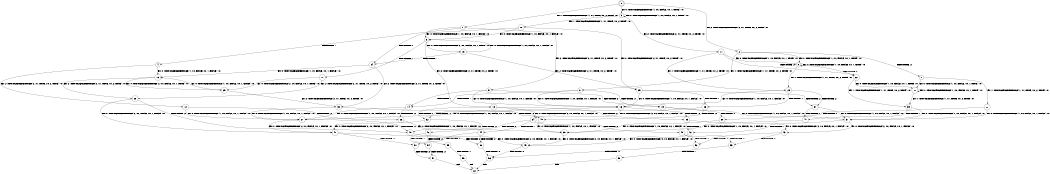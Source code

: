 digraph BCG {
size = "7, 10.5";
center = TRUE;
node [shape = circle];
0 [peripheries = 2];
0 -> 1 [label = "EX !1 !ATOMIC_EXCH_BRANCH (1, +1, TRUE, +0, 2, TRUE) !:0:"];
0 -> 2 [label = "EX !2 !ATOMIC_EXCH_BRANCH (2, +1, TRUE, +0, 2, TRUE) !:0:"];
0 -> 3 [label = "EX !0 !ATOMIC_EXCH_BRANCH (1, +0, FALSE, +0, 1, TRUE) !:0:"];
1 -> 4 [label = "TERMINATE !1"];
1 -> 5 [label = "EX !2 !ATOMIC_EXCH_BRANCH (2, +1, TRUE, +0, 2, TRUE) !:0:"];
1 -> 6 [label = "EX !0 !ATOMIC_EXCH_BRANCH (1, +0, FALSE, +0, 1, FALSE) !:0:"];
2 -> 7 [label = "TERMINATE !2"];
2 -> 8 [label = "EX !1 !ATOMIC_EXCH_BRANCH (1, +1, TRUE, +0, 2, TRUE) !:0:"];
2 -> 9 [label = "EX !0 !ATOMIC_EXCH_BRANCH (1, +0, FALSE, +0, 1, TRUE) !:0:"];
3 -> 10 [label = "EX !1 !ATOMIC_EXCH_BRANCH (1, +1, TRUE, +0, 2, TRUE) !:0:"];
3 -> 11 [label = "EX !2 !ATOMIC_EXCH_BRANCH (2, +1, TRUE, +0, 2, TRUE) !:0:"];
3 -> 3 [label = "EX !0 !ATOMIC_EXCH_BRANCH (1, +0, FALSE, +0, 1, TRUE) !:0:"];
4 -> 12 [label = "EX !2 !ATOMIC_EXCH_BRANCH (2, +1, TRUE, +0, 2, TRUE) !:0:"];
4 -> 13 [label = "EX !0 !ATOMIC_EXCH_BRANCH (1, +0, FALSE, +0, 1, FALSE) !:0:"];
5 -> 14 [label = "TERMINATE !1"];
5 -> 15 [label = "TERMINATE !2"];
5 -> 16 [label = "EX !0 !ATOMIC_EXCH_BRANCH (1, +0, FALSE, +0, 1, FALSE) !:0:"];
6 -> 17 [label = "TERMINATE !1"];
6 -> 18 [label = "EX !2 !ATOMIC_EXCH_BRANCH (2, +1, TRUE, +0, 2, TRUE) !:0:"];
6 -> 19 [label = "EX !0 !ATOMIC_EXCH_BRANCH (2, +0, FALSE, +0, 1, TRUE) !:0:"];
7 -> 20 [label = "EX !1 !ATOMIC_EXCH_BRANCH (1, +1, TRUE, +0, 2, TRUE) !:0:"];
7 -> 21 [label = "EX !0 !ATOMIC_EXCH_BRANCH (1, +0, FALSE, +0, 1, TRUE) !:0:"];
8 -> 14 [label = "TERMINATE !1"];
8 -> 15 [label = "TERMINATE !2"];
8 -> 16 [label = "EX !0 !ATOMIC_EXCH_BRANCH (1, +0, FALSE, +0, 1, FALSE) !:0:"];
9 -> 22 [label = "TERMINATE !2"];
9 -> 23 [label = "EX !1 !ATOMIC_EXCH_BRANCH (1, +1, TRUE, +0, 2, TRUE) !:0:"];
9 -> 9 [label = "EX !0 !ATOMIC_EXCH_BRANCH (1, +0, FALSE, +0, 1, TRUE) !:0:"];
10 -> 24 [label = "TERMINATE !1"];
10 -> 25 [label = "EX !2 !ATOMIC_EXCH_BRANCH (2, +1, TRUE, +0, 2, TRUE) !:0:"];
10 -> 6 [label = "EX !0 !ATOMIC_EXCH_BRANCH (1, +0, FALSE, +0, 1, FALSE) !:0:"];
11 -> 22 [label = "TERMINATE !2"];
11 -> 23 [label = "EX !1 !ATOMIC_EXCH_BRANCH (1, +1, TRUE, +0, 2, TRUE) !:0:"];
11 -> 9 [label = "EX !0 !ATOMIC_EXCH_BRANCH (1, +0, FALSE, +0, 1, TRUE) !:0:"];
12 -> 26 [label = "TERMINATE !2"];
12 -> 27 [label = "EX !0 !ATOMIC_EXCH_BRANCH (1, +0, FALSE, +0, 1, FALSE) !:0:"];
13 -> 28 [label = "EX !2 !ATOMIC_EXCH_BRANCH (2, +1, TRUE, +0, 2, TRUE) !:0:"];
13 -> 29 [label = "EX !0 !ATOMIC_EXCH_BRANCH (2, +0, FALSE, +0, 1, TRUE) !:0:"];
14 -> 26 [label = "TERMINATE !2"];
14 -> 27 [label = "EX !0 !ATOMIC_EXCH_BRANCH (1, +0, FALSE, +0, 1, FALSE) !:0:"];
15 -> 30 [label = "TERMINATE !1"];
15 -> 31 [label = "EX !0 !ATOMIC_EXCH_BRANCH (1, +0, FALSE, +0, 1, FALSE) !:0:"];
16 -> 32 [label = "TERMINATE !1"];
16 -> 33 [label = "TERMINATE !2"];
16 -> 34 [label = "EX !0 !ATOMIC_EXCH_BRANCH (2, +0, FALSE, +0, 1, FALSE) !:0:"];
17 -> 28 [label = "EX !2 !ATOMIC_EXCH_BRANCH (2, +1, TRUE, +0, 2, TRUE) !:0:"];
17 -> 29 [label = "EX !0 !ATOMIC_EXCH_BRANCH (2, +0, FALSE, +0, 1, TRUE) !:0:"];
18 -> 32 [label = "TERMINATE !1"];
18 -> 33 [label = "TERMINATE !2"];
18 -> 34 [label = "EX !0 !ATOMIC_EXCH_BRANCH (2, +0, FALSE, +0, 1, FALSE) !:0:"];
19 -> 24 [label = "TERMINATE !1"];
19 -> 25 [label = "EX !2 !ATOMIC_EXCH_BRANCH (2, +1, TRUE, +0, 2, TRUE) !:0:"];
19 -> 6 [label = "EX !0 !ATOMIC_EXCH_BRANCH (1, +0, FALSE, +0, 1, FALSE) !:0:"];
20 -> 30 [label = "TERMINATE !1"];
20 -> 31 [label = "EX !0 !ATOMIC_EXCH_BRANCH (1, +0, FALSE, +0, 1, FALSE) !:0:"];
21 -> 35 [label = "EX !1 !ATOMIC_EXCH_BRANCH (1, +1, TRUE, +0, 2, TRUE) !:0:"];
21 -> 21 [label = "EX !0 !ATOMIC_EXCH_BRANCH (1, +0, FALSE, +0, 1, TRUE) !:0:"];
22 -> 35 [label = "EX !1 !ATOMIC_EXCH_BRANCH (1, +1, TRUE, +0, 2, TRUE) !:0:"];
22 -> 21 [label = "EX !0 !ATOMIC_EXCH_BRANCH (1, +0, FALSE, +0, 1, TRUE) !:0:"];
23 -> 36 [label = "TERMINATE !1"];
23 -> 37 [label = "TERMINATE !2"];
23 -> 16 [label = "EX !0 !ATOMIC_EXCH_BRANCH (1, +0, FALSE, +0, 1, FALSE) !:0:"];
24 -> 38 [label = "EX !2 !ATOMIC_EXCH_BRANCH (2, +1, TRUE, +0, 2, TRUE) !:0:"];
24 -> 13 [label = "EX !0 !ATOMIC_EXCH_BRANCH (1, +0, FALSE, +0, 1, FALSE) !:0:"];
25 -> 36 [label = "TERMINATE !1"];
25 -> 37 [label = "TERMINATE !2"];
25 -> 16 [label = "EX !0 !ATOMIC_EXCH_BRANCH (1, +0, FALSE, +0, 1, FALSE) !:0:"];
26 -> 39 [label = "EX !0 !ATOMIC_EXCH_BRANCH (1, +0, FALSE, +0, 1, FALSE) !:0:"];
27 -> 40 [label = "TERMINATE !2"];
27 -> 41 [label = "EX !0 !ATOMIC_EXCH_BRANCH (2, +0, FALSE, +0, 1, FALSE) !:0:"];
28 -> 40 [label = "TERMINATE !2"];
28 -> 41 [label = "EX !0 !ATOMIC_EXCH_BRANCH (2, +0, FALSE, +0, 1, FALSE) !:0:"];
29 -> 38 [label = "EX !2 !ATOMIC_EXCH_BRANCH (2, +1, TRUE, +0, 2, TRUE) !:0:"];
29 -> 13 [label = "EX !0 !ATOMIC_EXCH_BRANCH (1, +0, FALSE, +0, 1, FALSE) !:0:"];
30 -> 39 [label = "EX !0 !ATOMIC_EXCH_BRANCH (1, +0, FALSE, +0, 1, FALSE) !:0:"];
31 -> 42 [label = "TERMINATE !1"];
31 -> 43 [label = "EX !0 !ATOMIC_EXCH_BRANCH (2, +0, FALSE, +0, 1, FALSE) !:0:"];
32 -> 40 [label = "TERMINATE !2"];
32 -> 41 [label = "EX !0 !ATOMIC_EXCH_BRANCH (2, +0, FALSE, +0, 1, FALSE) !:0:"];
33 -> 42 [label = "TERMINATE !1"];
33 -> 43 [label = "EX !0 !ATOMIC_EXCH_BRANCH (2, +0, FALSE, +0, 1, FALSE) !:0:"];
34 -> 44 [label = "TERMINATE !1"];
34 -> 45 [label = "TERMINATE !2"];
34 -> 46 [label = "TERMINATE !0"];
35 -> 47 [label = "TERMINATE !1"];
35 -> 31 [label = "EX !0 !ATOMIC_EXCH_BRANCH (1, +0, FALSE, +0, 1, FALSE) !:0:"];
36 -> 48 [label = "TERMINATE !2"];
36 -> 27 [label = "EX !0 !ATOMIC_EXCH_BRANCH (1, +0, FALSE, +0, 1, FALSE) !:0:"];
37 -> 47 [label = "TERMINATE !1"];
37 -> 31 [label = "EX !0 !ATOMIC_EXCH_BRANCH (1, +0, FALSE, +0, 1, FALSE) !:0:"];
38 -> 48 [label = "TERMINATE !2"];
38 -> 27 [label = "EX !0 !ATOMIC_EXCH_BRANCH (1, +0, FALSE, +0, 1, FALSE) !:0:"];
39 -> 49 [label = "EX !0 !ATOMIC_EXCH_BRANCH (2, +0, FALSE, +0, 1, FALSE) !:0:"];
40 -> 49 [label = "EX !0 !ATOMIC_EXCH_BRANCH (2, +0, FALSE, +0, 1, FALSE) !:0:"];
41 -> 50 [label = "TERMINATE !2"];
41 -> 51 [label = "TERMINATE !0"];
42 -> 49 [label = "EX !0 !ATOMIC_EXCH_BRANCH (2, +0, FALSE, +0, 1, FALSE) !:0:"];
43 -> 52 [label = "TERMINATE !1"];
43 -> 53 [label = "TERMINATE !0"];
44 -> 50 [label = "TERMINATE !2"];
44 -> 51 [label = "TERMINATE !0"];
45 -> 52 [label = "TERMINATE !1"];
45 -> 53 [label = "TERMINATE !0"];
46 -> 54 [label = "TERMINATE !1"];
46 -> 55 [label = "TERMINATE !2"];
47 -> 39 [label = "EX !0 !ATOMIC_EXCH_BRANCH (1, +0, FALSE, +0, 1, FALSE) !:0:"];
48 -> 39 [label = "EX !0 !ATOMIC_EXCH_BRANCH (1, +0, FALSE, +0, 1, FALSE) !:0:"];
49 -> 56 [label = "TERMINATE !0"];
50 -> 56 [label = "TERMINATE !0"];
51 -> 57 [label = "TERMINATE !2"];
52 -> 56 [label = "TERMINATE !0"];
53 -> 58 [label = "TERMINATE !1"];
54 -> 57 [label = "TERMINATE !2"];
55 -> 59 [label = "TERMINATE !1"];
56 -> 60 [label = "exit"];
57 -> 60 [label = "exit"];
58 -> 60 [label = "exit"];
59 -> 60 [label = "exit"];
}
